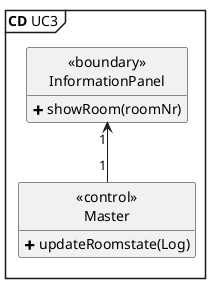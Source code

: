 @startuml CD
skinparam style strictuml
hide empty members

mainframe **CD** UC3

class "<<boundary>>\nInformationPanel" as IP {
    <&plus> showRoom(roomNr)
}

class "<<control>>\nMaster" as MA {
    <&plus> updateRoomstate(Log)
}


IP "1" <-- "1" MA
@enduml